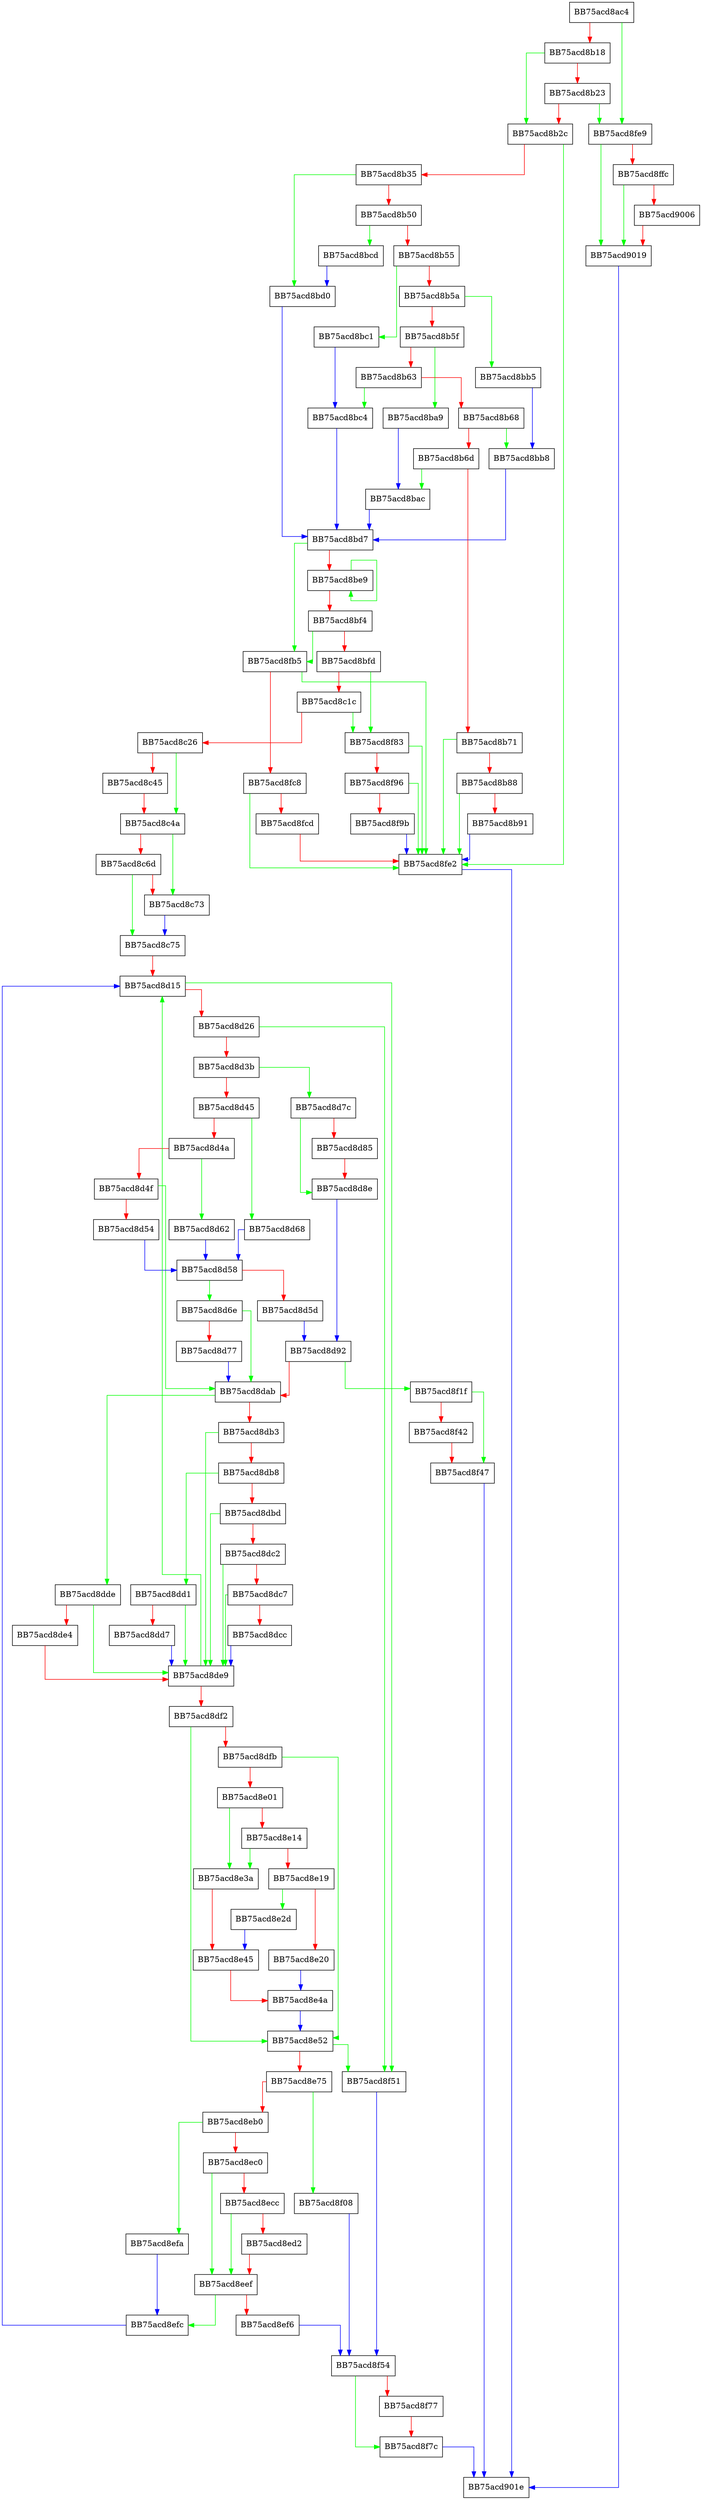 digraph ScanImpl {
  node [shape="box"];
  graph [splines=ortho];
  BB75acd8ac4 -> BB75acd8fe9 [color="green"];
  BB75acd8ac4 -> BB75acd8b18 [color="red"];
  BB75acd8b18 -> BB75acd8b2c [color="green"];
  BB75acd8b18 -> BB75acd8b23 [color="red"];
  BB75acd8b23 -> BB75acd8fe9 [color="green"];
  BB75acd8b23 -> BB75acd8b2c [color="red"];
  BB75acd8b2c -> BB75acd8fe2 [color="green"];
  BB75acd8b2c -> BB75acd8b35 [color="red"];
  BB75acd8b35 -> BB75acd8bd0 [color="green"];
  BB75acd8b35 -> BB75acd8b50 [color="red"];
  BB75acd8b50 -> BB75acd8bcd [color="green"];
  BB75acd8b50 -> BB75acd8b55 [color="red"];
  BB75acd8b55 -> BB75acd8bc1 [color="green"];
  BB75acd8b55 -> BB75acd8b5a [color="red"];
  BB75acd8b5a -> BB75acd8bb5 [color="green"];
  BB75acd8b5a -> BB75acd8b5f [color="red"];
  BB75acd8b5f -> BB75acd8ba9 [color="green"];
  BB75acd8b5f -> BB75acd8b63 [color="red"];
  BB75acd8b63 -> BB75acd8bc4 [color="green"];
  BB75acd8b63 -> BB75acd8b68 [color="red"];
  BB75acd8b68 -> BB75acd8bb8 [color="green"];
  BB75acd8b68 -> BB75acd8b6d [color="red"];
  BB75acd8b6d -> BB75acd8bac [color="green"];
  BB75acd8b6d -> BB75acd8b71 [color="red"];
  BB75acd8b71 -> BB75acd8fe2 [color="green"];
  BB75acd8b71 -> BB75acd8b88 [color="red"];
  BB75acd8b88 -> BB75acd8fe2 [color="green"];
  BB75acd8b88 -> BB75acd8b91 [color="red"];
  BB75acd8b91 -> BB75acd8fe2 [color="blue"];
  BB75acd8ba9 -> BB75acd8bac [color="blue"];
  BB75acd8bac -> BB75acd8bd7 [color="blue"];
  BB75acd8bb5 -> BB75acd8bb8 [color="blue"];
  BB75acd8bb8 -> BB75acd8bd7 [color="blue"];
  BB75acd8bc1 -> BB75acd8bc4 [color="blue"];
  BB75acd8bc4 -> BB75acd8bd7 [color="blue"];
  BB75acd8bcd -> BB75acd8bd0 [color="blue"];
  BB75acd8bd0 -> BB75acd8bd7 [color="blue"];
  BB75acd8bd7 -> BB75acd8fb5 [color="green"];
  BB75acd8bd7 -> BB75acd8be9 [color="red"];
  BB75acd8be9 -> BB75acd8be9 [color="green"];
  BB75acd8be9 -> BB75acd8bf4 [color="red"];
  BB75acd8bf4 -> BB75acd8fb5 [color="green"];
  BB75acd8bf4 -> BB75acd8bfd [color="red"];
  BB75acd8bfd -> BB75acd8f83 [color="green"];
  BB75acd8bfd -> BB75acd8c1c [color="red"];
  BB75acd8c1c -> BB75acd8f83 [color="green"];
  BB75acd8c1c -> BB75acd8c26 [color="red"];
  BB75acd8c26 -> BB75acd8c4a [color="green"];
  BB75acd8c26 -> BB75acd8c45 [color="red"];
  BB75acd8c45 -> BB75acd8c4a [color="red"];
  BB75acd8c4a -> BB75acd8c73 [color="green"];
  BB75acd8c4a -> BB75acd8c6d [color="red"];
  BB75acd8c6d -> BB75acd8c75 [color="green"];
  BB75acd8c6d -> BB75acd8c73 [color="red"];
  BB75acd8c73 -> BB75acd8c75 [color="blue"];
  BB75acd8c75 -> BB75acd8d15 [color="red"];
  BB75acd8d15 -> BB75acd8f51 [color="green"];
  BB75acd8d15 -> BB75acd8d26 [color="red"];
  BB75acd8d26 -> BB75acd8f51 [color="green"];
  BB75acd8d26 -> BB75acd8d3b [color="red"];
  BB75acd8d3b -> BB75acd8d7c [color="green"];
  BB75acd8d3b -> BB75acd8d45 [color="red"];
  BB75acd8d45 -> BB75acd8d68 [color="green"];
  BB75acd8d45 -> BB75acd8d4a [color="red"];
  BB75acd8d4a -> BB75acd8d62 [color="green"];
  BB75acd8d4a -> BB75acd8d4f [color="red"];
  BB75acd8d4f -> BB75acd8dab [color="green"];
  BB75acd8d4f -> BB75acd8d54 [color="red"];
  BB75acd8d54 -> BB75acd8d58 [color="blue"];
  BB75acd8d58 -> BB75acd8d6e [color="green"];
  BB75acd8d58 -> BB75acd8d5d [color="red"];
  BB75acd8d5d -> BB75acd8d92 [color="blue"];
  BB75acd8d62 -> BB75acd8d58 [color="blue"];
  BB75acd8d68 -> BB75acd8d58 [color="blue"];
  BB75acd8d6e -> BB75acd8dab [color="green"];
  BB75acd8d6e -> BB75acd8d77 [color="red"];
  BB75acd8d77 -> BB75acd8dab [color="blue"];
  BB75acd8d7c -> BB75acd8d8e [color="green"];
  BB75acd8d7c -> BB75acd8d85 [color="red"];
  BB75acd8d85 -> BB75acd8d8e [color="red"];
  BB75acd8d8e -> BB75acd8d92 [color="blue"];
  BB75acd8d92 -> BB75acd8f1f [color="green"];
  BB75acd8d92 -> BB75acd8dab [color="red"];
  BB75acd8dab -> BB75acd8dde [color="green"];
  BB75acd8dab -> BB75acd8db3 [color="red"];
  BB75acd8db3 -> BB75acd8de9 [color="green"];
  BB75acd8db3 -> BB75acd8db8 [color="red"];
  BB75acd8db8 -> BB75acd8dd1 [color="green"];
  BB75acd8db8 -> BB75acd8dbd [color="red"];
  BB75acd8dbd -> BB75acd8de9 [color="green"];
  BB75acd8dbd -> BB75acd8dc2 [color="red"];
  BB75acd8dc2 -> BB75acd8de9 [color="green"];
  BB75acd8dc2 -> BB75acd8dc7 [color="red"];
  BB75acd8dc7 -> BB75acd8de9 [color="green"];
  BB75acd8dc7 -> BB75acd8dcc [color="red"];
  BB75acd8dcc -> BB75acd8de9 [color="blue"];
  BB75acd8dd1 -> BB75acd8de9 [color="green"];
  BB75acd8dd1 -> BB75acd8dd7 [color="red"];
  BB75acd8dd7 -> BB75acd8de9 [color="blue"];
  BB75acd8dde -> BB75acd8de9 [color="green"];
  BB75acd8dde -> BB75acd8de4 [color="red"];
  BB75acd8de4 -> BB75acd8de9 [color="red"];
  BB75acd8de9 -> BB75acd8d15 [color="green"];
  BB75acd8de9 -> BB75acd8df2 [color="red"];
  BB75acd8df2 -> BB75acd8e52 [color="green"];
  BB75acd8df2 -> BB75acd8dfb [color="red"];
  BB75acd8dfb -> BB75acd8e52 [color="green"];
  BB75acd8dfb -> BB75acd8e01 [color="red"];
  BB75acd8e01 -> BB75acd8e3a [color="green"];
  BB75acd8e01 -> BB75acd8e14 [color="red"];
  BB75acd8e14 -> BB75acd8e3a [color="green"];
  BB75acd8e14 -> BB75acd8e19 [color="red"];
  BB75acd8e19 -> BB75acd8e2d [color="green"];
  BB75acd8e19 -> BB75acd8e20 [color="red"];
  BB75acd8e20 -> BB75acd8e4a [color="blue"];
  BB75acd8e2d -> BB75acd8e45 [color="blue"];
  BB75acd8e3a -> BB75acd8e45 [color="red"];
  BB75acd8e45 -> BB75acd8e4a [color="red"];
  BB75acd8e4a -> BB75acd8e52 [color="blue"];
  BB75acd8e52 -> BB75acd8f51 [color="green"];
  BB75acd8e52 -> BB75acd8e75 [color="red"];
  BB75acd8e75 -> BB75acd8f08 [color="green"];
  BB75acd8e75 -> BB75acd8eb0 [color="red"];
  BB75acd8eb0 -> BB75acd8efa [color="green"];
  BB75acd8eb0 -> BB75acd8ec0 [color="red"];
  BB75acd8ec0 -> BB75acd8eef [color="green"];
  BB75acd8ec0 -> BB75acd8ecc [color="red"];
  BB75acd8ecc -> BB75acd8eef [color="green"];
  BB75acd8ecc -> BB75acd8ed2 [color="red"];
  BB75acd8ed2 -> BB75acd8eef [color="red"];
  BB75acd8eef -> BB75acd8efc [color="green"];
  BB75acd8eef -> BB75acd8ef6 [color="red"];
  BB75acd8ef6 -> BB75acd8f54 [color="blue"];
  BB75acd8efa -> BB75acd8efc [color="blue"];
  BB75acd8efc -> BB75acd8d15 [color="blue"];
  BB75acd8f08 -> BB75acd8f54 [color="blue"];
  BB75acd8f1f -> BB75acd8f47 [color="green"];
  BB75acd8f1f -> BB75acd8f42 [color="red"];
  BB75acd8f42 -> BB75acd8f47 [color="red"];
  BB75acd8f47 -> BB75acd901e [color="blue"];
  BB75acd8f51 -> BB75acd8f54 [color="blue"];
  BB75acd8f54 -> BB75acd8f7c [color="green"];
  BB75acd8f54 -> BB75acd8f77 [color="red"];
  BB75acd8f77 -> BB75acd8f7c [color="red"];
  BB75acd8f7c -> BB75acd901e [color="blue"];
  BB75acd8f83 -> BB75acd8fe2 [color="green"];
  BB75acd8f83 -> BB75acd8f96 [color="red"];
  BB75acd8f96 -> BB75acd8fe2 [color="green"];
  BB75acd8f96 -> BB75acd8f9b [color="red"];
  BB75acd8f9b -> BB75acd8fe2 [color="blue"];
  BB75acd8fb5 -> BB75acd8fe2 [color="green"];
  BB75acd8fb5 -> BB75acd8fc8 [color="red"];
  BB75acd8fc8 -> BB75acd8fe2 [color="green"];
  BB75acd8fc8 -> BB75acd8fcd [color="red"];
  BB75acd8fcd -> BB75acd8fe2 [color="red"];
  BB75acd8fe2 -> BB75acd901e [color="blue"];
  BB75acd8fe9 -> BB75acd9019 [color="green"];
  BB75acd8fe9 -> BB75acd8ffc [color="red"];
  BB75acd8ffc -> BB75acd9019 [color="green"];
  BB75acd8ffc -> BB75acd9006 [color="red"];
  BB75acd9006 -> BB75acd9019 [color="red"];
  BB75acd9019 -> BB75acd901e [color="blue"];
}
